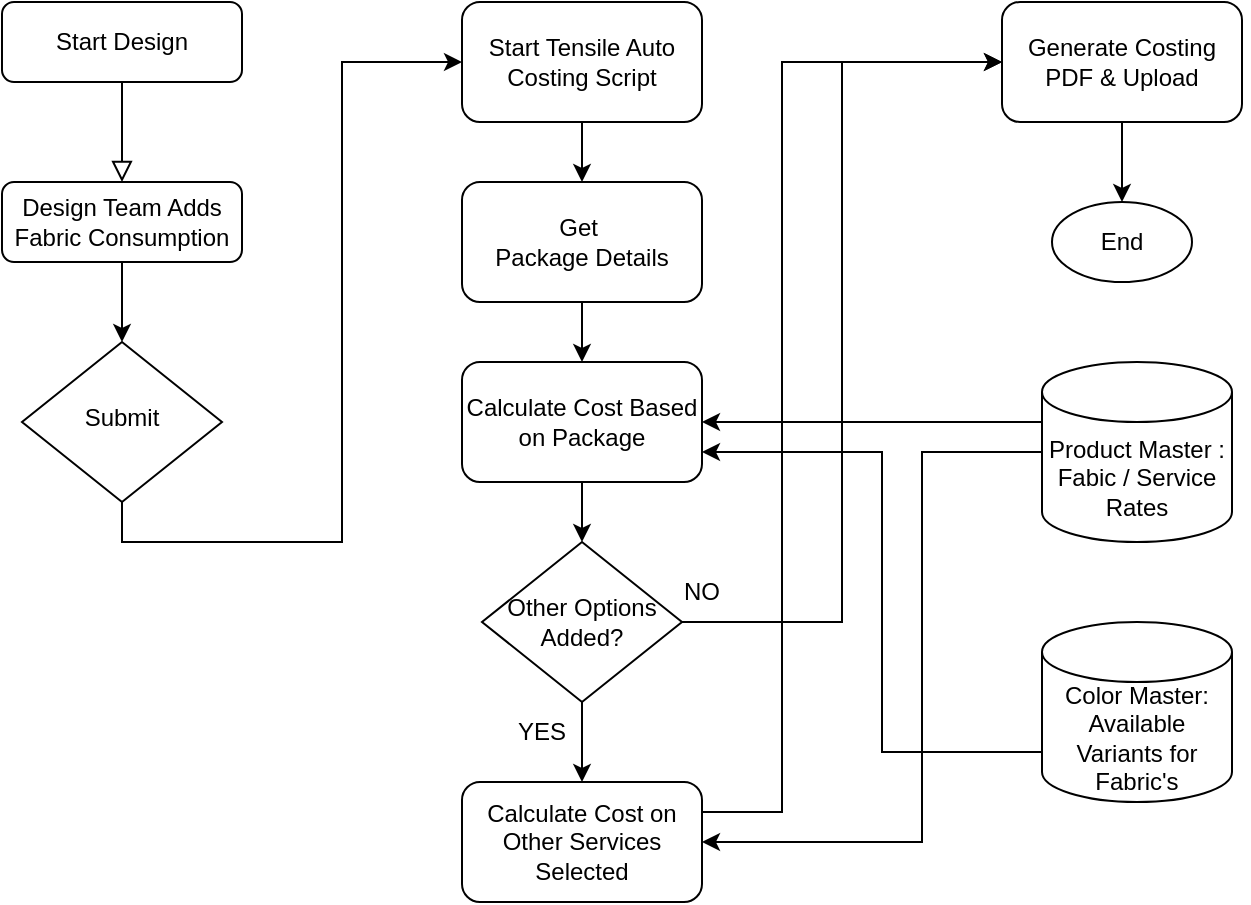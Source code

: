 <mxfile version="26.0.4">
  <diagram id="C5RBs43oDa-KdzZeNtuy" name="Page-1">
    <mxGraphModel dx="1222" dy="575" grid="1" gridSize="10" guides="1" tooltips="1" connect="1" arrows="1" fold="1" page="1" pageScale="1" pageWidth="827" pageHeight="1169" math="0" shadow="0">
      <root>
        <mxCell id="WIyWlLk6GJQsqaUBKTNV-0" />
        <mxCell id="WIyWlLk6GJQsqaUBKTNV-1" parent="WIyWlLk6GJQsqaUBKTNV-0" />
        <mxCell id="WIyWlLk6GJQsqaUBKTNV-2" value="" style="rounded=0;html=1;jettySize=auto;orthogonalLoop=1;fontSize=11;endArrow=block;endFill=0;endSize=8;strokeWidth=1;shadow=0;labelBackgroundColor=none;edgeStyle=orthogonalEdgeStyle;" parent="WIyWlLk6GJQsqaUBKTNV-1" source="WIyWlLk6GJQsqaUBKTNV-3" edge="1">
          <mxGeometry relative="1" as="geometry">
            <mxPoint x="220" y="170" as="targetPoint" />
          </mxGeometry>
        </mxCell>
        <mxCell id="WIyWlLk6GJQsqaUBKTNV-3" value="&lt;div&gt;Start Design&lt;/div&gt;" style="rounded=1;whiteSpace=wrap;html=1;fontSize=12;glass=0;strokeWidth=1;shadow=0;" parent="WIyWlLk6GJQsqaUBKTNV-1" vertex="1">
          <mxGeometry x="160" y="80" width="120" height="40" as="geometry" />
        </mxCell>
        <mxCell id="R5m60wdmum0oq0v9KIDD-0" style="edgeStyle=orthogonalEdgeStyle;rounded=0;orthogonalLoop=1;jettySize=auto;html=1;exitX=0.5;exitY=1;exitDx=0;exitDy=0;entryX=0.5;entryY=0;entryDx=0;entryDy=0;" edge="1" parent="WIyWlLk6GJQsqaUBKTNV-1" source="WIyWlLk6GJQsqaUBKTNV-7" target="WIyWlLk6GJQsqaUBKTNV-10">
          <mxGeometry relative="1" as="geometry" />
        </mxCell>
        <mxCell id="WIyWlLk6GJQsqaUBKTNV-7" value="Design Team Adds Fabric Consumption" style="rounded=1;whiteSpace=wrap;html=1;fontSize=12;glass=0;strokeWidth=1;shadow=0;" parent="WIyWlLk6GJQsqaUBKTNV-1" vertex="1">
          <mxGeometry x="160" y="170" width="120" height="40" as="geometry" />
        </mxCell>
        <mxCell id="R5m60wdmum0oq0v9KIDD-2" style="edgeStyle=orthogonalEdgeStyle;rounded=0;orthogonalLoop=1;jettySize=auto;html=1;exitX=0.5;exitY=1;exitDx=0;exitDy=0;entryX=0;entryY=0.5;entryDx=0;entryDy=0;" edge="1" parent="WIyWlLk6GJQsqaUBKTNV-1" source="WIyWlLk6GJQsqaUBKTNV-10" target="R5m60wdmum0oq0v9KIDD-1">
          <mxGeometry relative="1" as="geometry" />
        </mxCell>
        <mxCell id="WIyWlLk6GJQsqaUBKTNV-10" value="Submit" style="rhombus;whiteSpace=wrap;html=1;shadow=0;fontFamily=Helvetica;fontSize=12;align=center;strokeWidth=1;spacing=6;spacingTop=-4;" parent="WIyWlLk6GJQsqaUBKTNV-1" vertex="1">
          <mxGeometry x="170" y="250" width="100" height="80" as="geometry" />
        </mxCell>
        <mxCell id="R5m60wdmum0oq0v9KIDD-7" style="edgeStyle=orthogonalEdgeStyle;rounded=0;orthogonalLoop=1;jettySize=auto;html=1;exitX=0.5;exitY=1;exitDx=0;exitDy=0;entryX=0.5;entryY=0;entryDx=0;entryDy=0;" edge="1" parent="WIyWlLk6GJQsqaUBKTNV-1" source="R5m60wdmum0oq0v9KIDD-1" target="R5m60wdmum0oq0v9KIDD-3">
          <mxGeometry relative="1" as="geometry">
            <mxPoint x="520" y="170" as="targetPoint" />
            <Array as="points" />
          </mxGeometry>
        </mxCell>
        <mxCell id="R5m60wdmum0oq0v9KIDD-1" value="Start Tensile Auto Costing Script" style="rounded=1;whiteSpace=wrap;html=1;" vertex="1" parent="WIyWlLk6GJQsqaUBKTNV-1">
          <mxGeometry x="390" y="80" width="120" height="60" as="geometry" />
        </mxCell>
        <mxCell id="R5m60wdmum0oq0v9KIDD-8" style="edgeStyle=orthogonalEdgeStyle;rounded=0;orthogonalLoop=1;jettySize=auto;html=1;exitX=0.5;exitY=1;exitDx=0;exitDy=0;entryX=0.5;entryY=0;entryDx=0;entryDy=0;" edge="1" parent="WIyWlLk6GJQsqaUBKTNV-1" source="R5m60wdmum0oq0v9KIDD-3" target="R5m60wdmum0oq0v9KIDD-5">
          <mxGeometry relative="1" as="geometry" />
        </mxCell>
        <mxCell id="R5m60wdmum0oq0v9KIDD-3" value="&lt;div&gt;Get&amp;nbsp;&lt;/div&gt;&lt;div&gt;Package Details&lt;/div&gt;" style="rounded=1;whiteSpace=wrap;html=1;" vertex="1" parent="WIyWlLk6GJQsqaUBKTNV-1">
          <mxGeometry x="390" y="170" width="120" height="60" as="geometry" />
        </mxCell>
        <mxCell id="R5m60wdmum0oq0v9KIDD-10" style="edgeStyle=orthogonalEdgeStyle;rounded=0;orthogonalLoop=1;jettySize=auto;html=1;exitX=0.5;exitY=1;exitDx=0;exitDy=0;entryX=0.5;entryY=0;entryDx=0;entryDy=0;" edge="1" parent="WIyWlLk6GJQsqaUBKTNV-1" source="R5m60wdmum0oq0v9KIDD-5" target="R5m60wdmum0oq0v9KIDD-9">
          <mxGeometry relative="1" as="geometry" />
        </mxCell>
        <mxCell id="R5m60wdmum0oq0v9KIDD-5" value="Calculate Cost Based on Package" style="rounded=1;whiteSpace=wrap;html=1;" vertex="1" parent="WIyWlLk6GJQsqaUBKTNV-1">
          <mxGeometry x="390" y="260" width="120" height="60" as="geometry" />
        </mxCell>
        <mxCell id="R5m60wdmum0oq0v9KIDD-14" style="edgeStyle=orthogonalEdgeStyle;rounded=0;orthogonalLoop=1;jettySize=auto;html=1;exitX=1;exitY=0.5;exitDx=0;exitDy=0;entryX=0;entryY=0.5;entryDx=0;entryDy=0;" edge="1" parent="WIyWlLk6GJQsqaUBKTNV-1" source="R5m60wdmum0oq0v9KIDD-9" target="R5m60wdmum0oq0v9KIDD-11">
          <mxGeometry relative="1" as="geometry" />
        </mxCell>
        <mxCell id="R5m60wdmum0oq0v9KIDD-16" style="edgeStyle=orthogonalEdgeStyle;rounded=0;orthogonalLoop=1;jettySize=auto;html=1;exitX=0.5;exitY=1;exitDx=0;exitDy=0;entryX=0.5;entryY=0;entryDx=0;entryDy=0;" edge="1" parent="WIyWlLk6GJQsqaUBKTNV-1" source="R5m60wdmum0oq0v9KIDD-9" target="R5m60wdmum0oq0v9KIDD-15">
          <mxGeometry relative="1" as="geometry" />
        </mxCell>
        <mxCell id="R5m60wdmum0oq0v9KIDD-9" value="&lt;div&gt;Other Options&lt;/div&gt;&lt;div&gt;Added?&lt;br&gt;&lt;/div&gt;" style="rhombus;whiteSpace=wrap;html=1;" vertex="1" parent="WIyWlLk6GJQsqaUBKTNV-1">
          <mxGeometry x="400" y="350" width="100" height="80" as="geometry" />
        </mxCell>
        <mxCell id="R5m60wdmum0oq0v9KIDD-13" style="edgeStyle=orthogonalEdgeStyle;rounded=0;orthogonalLoop=1;jettySize=auto;html=1;exitX=0.5;exitY=1;exitDx=0;exitDy=0;entryX=0.5;entryY=0;entryDx=0;entryDy=0;" edge="1" parent="WIyWlLk6GJQsqaUBKTNV-1" source="R5m60wdmum0oq0v9KIDD-11" target="R5m60wdmum0oq0v9KIDD-12">
          <mxGeometry relative="1" as="geometry" />
        </mxCell>
        <mxCell id="R5m60wdmum0oq0v9KIDD-11" value="Generate Costing PDF &amp;amp; Upload" style="rounded=1;whiteSpace=wrap;html=1;" vertex="1" parent="WIyWlLk6GJQsqaUBKTNV-1">
          <mxGeometry x="660" y="80" width="120" height="60" as="geometry" />
        </mxCell>
        <mxCell id="R5m60wdmum0oq0v9KIDD-12" value="&lt;div&gt;End&lt;/div&gt;" style="ellipse;whiteSpace=wrap;html=1;" vertex="1" parent="WIyWlLk6GJQsqaUBKTNV-1">
          <mxGeometry x="685" y="180" width="70" height="40" as="geometry" />
        </mxCell>
        <mxCell id="R5m60wdmum0oq0v9KIDD-19" style="edgeStyle=orthogonalEdgeStyle;rounded=0;orthogonalLoop=1;jettySize=auto;html=1;exitX=1;exitY=0.25;exitDx=0;exitDy=0;entryX=0;entryY=0.5;entryDx=0;entryDy=0;" edge="1" parent="WIyWlLk6GJQsqaUBKTNV-1" source="R5m60wdmum0oq0v9KIDD-15" target="R5m60wdmum0oq0v9KIDD-11">
          <mxGeometry relative="1" as="geometry">
            <Array as="points">
              <mxPoint x="550" y="485" />
              <mxPoint x="550" y="110" />
            </Array>
          </mxGeometry>
        </mxCell>
        <mxCell id="R5m60wdmum0oq0v9KIDD-15" value="Calculate Cost on Other Services Selected" style="rounded=1;whiteSpace=wrap;html=1;" vertex="1" parent="WIyWlLk6GJQsqaUBKTNV-1">
          <mxGeometry x="390" y="470" width="120" height="60" as="geometry" />
        </mxCell>
        <mxCell id="R5m60wdmum0oq0v9KIDD-17" value="NO" style="text;html=1;align=center;verticalAlign=middle;whiteSpace=wrap;rounded=0;" vertex="1" parent="WIyWlLk6GJQsqaUBKTNV-1">
          <mxGeometry x="480" y="360" width="60" height="30" as="geometry" />
        </mxCell>
        <mxCell id="R5m60wdmum0oq0v9KIDD-18" value="YES" style="text;html=1;align=center;verticalAlign=middle;whiteSpace=wrap;rounded=0;" vertex="1" parent="WIyWlLk6GJQsqaUBKTNV-1">
          <mxGeometry x="400" y="430" width="60" height="30" as="geometry" />
        </mxCell>
        <mxCell id="R5m60wdmum0oq0v9KIDD-26" style="edgeStyle=orthogonalEdgeStyle;rounded=0;orthogonalLoop=1;jettySize=auto;html=1;exitX=0;exitY=0.5;exitDx=0;exitDy=0;exitPerimeter=0;" edge="1" parent="WIyWlLk6GJQsqaUBKTNV-1" source="R5m60wdmum0oq0v9KIDD-21" target="R5m60wdmum0oq0v9KIDD-15">
          <mxGeometry relative="1" as="geometry">
            <Array as="points">
              <mxPoint x="620" y="305" />
              <mxPoint x="620" y="500" />
            </Array>
          </mxGeometry>
        </mxCell>
        <mxCell id="R5m60wdmum0oq0v9KIDD-31" style="edgeStyle=orthogonalEdgeStyle;rounded=0;orthogonalLoop=1;jettySize=auto;html=1;exitX=0;exitY=0;exitDx=0;exitDy=30;exitPerimeter=0;" edge="1" parent="WIyWlLk6GJQsqaUBKTNV-1" source="R5m60wdmum0oq0v9KIDD-21" target="R5m60wdmum0oq0v9KIDD-5">
          <mxGeometry relative="1" as="geometry" />
        </mxCell>
        <mxCell id="R5m60wdmum0oq0v9KIDD-21" value="Product Master : &lt;br&gt;Fabic / Service Rates" style="shape=cylinder3;whiteSpace=wrap;html=1;boundedLbl=1;backgroundOutline=1;size=15;" vertex="1" parent="WIyWlLk6GJQsqaUBKTNV-1">
          <mxGeometry x="680" y="260" width="95" height="90" as="geometry" />
        </mxCell>
        <mxCell id="R5m60wdmum0oq0v9KIDD-30" style="edgeStyle=orthogonalEdgeStyle;rounded=0;orthogonalLoop=1;jettySize=auto;html=1;exitX=1;exitY=0.5;exitDx=0;exitDy=0;exitPerimeter=0;entryX=1;entryY=0.75;entryDx=0;entryDy=0;fillColor=#FFFF00;" edge="1" parent="WIyWlLk6GJQsqaUBKTNV-1" source="R5m60wdmum0oq0v9KIDD-27" target="R5m60wdmum0oq0v9KIDD-5">
          <mxGeometry relative="1" as="geometry">
            <Array as="points">
              <mxPoint x="725" y="455" />
              <mxPoint x="600" y="455" />
              <mxPoint x="600" y="305" />
            </Array>
          </mxGeometry>
        </mxCell>
        <mxCell id="R5m60wdmum0oq0v9KIDD-27" value="Color Master: &lt;br&gt;Available Variants for Fabric&#39;s" style="shape=cylinder3;whiteSpace=wrap;html=1;boundedLbl=1;backgroundOutline=1;size=15;" vertex="1" parent="WIyWlLk6GJQsqaUBKTNV-1">
          <mxGeometry x="680" y="390" width="95" height="90" as="geometry" />
        </mxCell>
      </root>
    </mxGraphModel>
  </diagram>
</mxfile>
